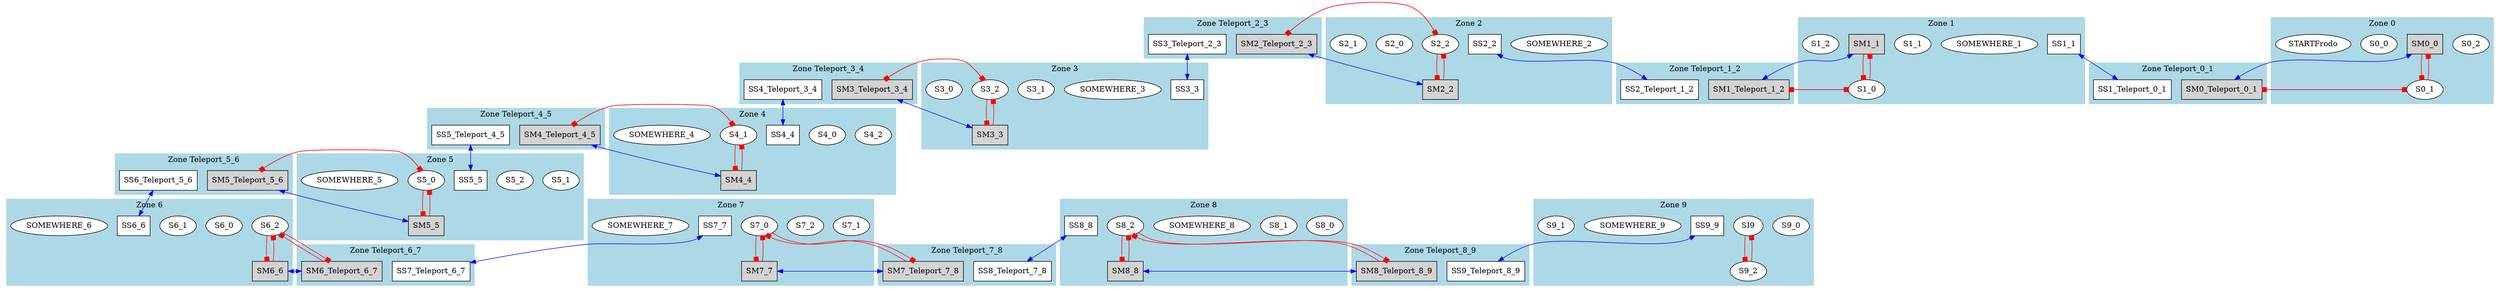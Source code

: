 digraph MiniDungeon{
  subgraph cluster_Teleport_5_6 {
    label = "Zone Teleport_5_6" ;
    style=filled;
    color=lightblue;
    node [style=filled,fillcolor=white];
    SS6_Teleport_5_6[shape=Square];
    SM5_Teleport_5_6[shape=Square,fillcolor=lightgrey];
  }
  subgraph cluster_Teleport_4_5 {
    label = "Zone Teleport_4_5" ;
    style=filled;
    color=lightblue;
    node [style=filled,fillcolor=white];
    SS5_Teleport_4_5[shape=Square];
    SM4_Teleport_4_5[shape=Square,fillcolor=lightgrey];
  }
  subgraph cluster_Teleport_3_4 {
    label = "Zone Teleport_3_4" ;
    style=filled;
    color=lightblue;
    node [style=filled,fillcolor=white];
    SS4_Teleport_3_4[shape=Square];
    SM3_Teleport_3_4[shape=Square,fillcolor=lightgrey];
  }
  subgraph cluster_Teleport_2_3 {
    label = "Zone Teleport_2_3" ;
    style=filled;
    color=lightblue;
    node [style=filled,fillcolor=white];
    SS3_Teleport_2_3[shape=Square];
    SM2_Teleport_2_3[shape=Square,fillcolor=lightgrey];
  }
  subgraph cluster_9 {
    label = "Zone 9" ;
    style=filled;
    color=lightblue;
    node [style=filled,fillcolor=white];
    S9_0;
    SI9;
    SS9_9[shape=Square];
    SOMEWHERE_9;
    S9_1;
    S9_2;
  }
  subgraph cluster_8 {
    label = "Zone 8" ;
    style=filled;
    color=lightblue;
    node [style=filled,fillcolor=white];
    S8_0;
    S8_1;
    SOMEWHERE_8;
    SS8_8[shape=Square];
    S8_2;
    SM8_8[shape=Square,fillcolor=lightgrey];
  }
  subgraph cluster_Teleport_8_9 {
    label = "Zone Teleport_8_9" ;
    style=filled;
    color=lightblue;
    node [style=filled,fillcolor=white];
    SS9_Teleport_8_9[shape=Square];
    SM8_Teleport_8_9[shape=Square,fillcolor=lightgrey];
  }
  subgraph cluster_7 {
    label = "Zone 7" ;
    style=filled;
    color=lightblue;
    node [style=filled,fillcolor=white];
    S7_1;
    S7_2;
    S7_0;
    SS7_7[shape=Square];
    SM7_7[shape=Square,fillcolor=lightgrey];
    SOMEWHERE_7;
  }
  subgraph cluster_6 {
    label = "Zone 6" ;
    style=filled;
    color=lightblue;
    node [style=filled,fillcolor=white];
    S6_2;
    S6_0;
    S6_1;
    SS6_6[shape=Square];
    SM6_6[shape=Square,fillcolor=lightgrey];
    SOMEWHERE_6;
  }
  subgraph cluster_5 {
    label = "Zone 5" ;
    style=filled;
    color=lightblue;
    node [style=filled,fillcolor=white];
    S5_1;
    S5_2;
    SS5_5[shape=Square];
    S5_0;
    SM5_5[shape=Square,fillcolor=lightgrey];
    SOMEWHERE_5;
  }
  subgraph cluster_4 {
    label = "Zone 4" ;
    style=filled;
    color=lightblue;
    node [style=filled,fillcolor=white];
    S4_2;
    S4_0;
    SS4_4[shape=Square];
    S4_1;
    SM4_4[shape=Square,fillcolor=lightgrey];
    SOMEWHERE_4;
  }
  subgraph cluster_3 {
    label = "Zone 3" ;
    style=filled;
    color=lightblue;
    node [style=filled,fillcolor=white];
    SS3_3[shape=Square];
    SOMEWHERE_3;
    S3_1;
    S3_2;
    S3_0;
    SM3_3[shape=Square,fillcolor=lightgrey];
  }
  subgraph cluster_Teleport_6_7 {
    label = "Zone Teleport_6_7" ;
    style=filled;
    color=lightblue;
    node [style=filled,fillcolor=white];
    SS7_Teleport_6_7[shape=Square];
    SM6_Teleport_6_7[shape=Square,fillcolor=lightgrey];
  }
  subgraph cluster_2 {
    label = "Zone 2" ;
    style=filled;
    color=lightblue;
    node [style=filled,fillcolor=white];
    SOMEWHERE_2;
    SS2_2[shape=Square];
    S2_2;
    S2_0;
    S2_1;
    SM2_2[shape=Square,fillcolor=lightgrey];
  }
  subgraph cluster_Teleport_7_8 {
    label = "Zone Teleport_7_8" ;
    style=filled;
    color=lightblue;
    node [style=filled,fillcolor=white];
    SS8_Teleport_7_8[shape=Square];
    SM7_Teleport_7_8[shape=Square,fillcolor=lightgrey];
  }
  subgraph cluster_1 {
    label = "Zone 1" ;
    style=filled;
    color=lightblue;
    node [style=filled,fillcolor=white];
    SS1_1[shape=Square];
    SOMEWHERE_1;
    S1_1;
    SM1_1[shape=Square,fillcolor=lightgrey];
    S1_2;
    S1_0;
  }
  subgraph cluster_0 {
    label = "Zone 0" ;
    style=filled;
    color=lightblue;
    node [style=filled,fillcolor=white];
    S0_2;
    SM0_0[shape=Square,fillcolor=lightgrey];
    S0_0;
    S0_1;
    STARTFrodo;
  }
  subgraph cluster_Teleport_0_1 {
    label = "Zone Teleport_0_1" ;
    style=filled;
    color=lightblue;
    node [style=filled,fillcolor=white];
    SS1_Teleport_0_1[shape=Square];
    SM0_Teleport_0_1[shape=Square,fillcolor=lightgrey];
  }
  subgraph cluster_Teleport_1_2 {
    label = "Zone Teleport_1_2" ;
    style=filled;
    color=lightblue;
    node [style=filled,fillcolor=white];
    SS2_Teleport_1_2[shape=Square];
    SM1_Teleport_1_2[shape=Square,fillcolor=lightgrey];
  }
  SS1_1 -> SS1_Teleport_0_1[dir=both,color=blue];
  SS3_Teleport_2_3 -> SS3_3[dir=both,color=blue];
  SS2_2 -> SS2_Teleport_1_2[dir=both,color=blue];
  SS5_Teleport_4_5 -> SS5_5[dir=both,color=blue];
  SS4_Teleport_3_4 -> SS4_4[dir=both,color=blue];
  SM1_1 -> SM1_Teleport_1_2[dir=both,color=blue];
  SS7_7 -> SS7_Teleport_6_7[dir=both,color=blue];
  SM0_0 -> SM0_Teleport_0_1[dir=both,color=blue];
  SS6_Teleport_5_6 -> SS6_6[dir=both,color=blue];
  SM3_Teleport_3_4 -> SM3_3[dir=both,color=blue];
  SS9_9 -> SS9_Teleport_8_9[dir=both,color=blue];
  SM2_Teleport_2_3 -> SM2_2[dir=both,color=blue];
  SS8_8 -> SS8_Teleport_7_8[dir=both,color=blue];
  SM5_Teleport_5_6 -> SM5_5[dir=both,color=blue];
  SM4_Teleport_4_5 -> SM4_4[dir=both,color=blue];
  SM7_7 -> SM7_Teleport_7_8[dir=both,color=blue];
  SM6_6 -> SM6_Teleport_6_7[dir=both,color=blue];
  SM8_8 -> SM8_Teleport_8_9[dir=both,color=blue];
  SI9 -> S9_2[arrowhead=box,color=red];
  S0_1 -> SM0_0[arrowhead=box,color=red];
  S0_1 -> SM0_Teleport_0_1[arrowhead=box,color=red];
  S1_0 -> SM1_1[arrowhead=box,color=red];
  S1_0 -> SM1_Teleport_1_2[arrowhead=box,color=red];
  S6_2 -> SM6_6[arrowhead=box,color=red];
  S6_2 -> SM6_Teleport_6_7[arrowhead=box,color=red];
  S7_0 -> SM7_7[arrowhead=box,color=red];
  S7_0 -> SM7_Teleport_7_8[arrowhead=box,color=red];
  S2_2 -> SM2_Teleport_2_3[arrowhead=box,color=red];
  S2_2 -> SM2_2[arrowhead=box,color=red];
  S3_2 -> SM3_Teleport_3_4[arrowhead=box,color=red];
  S3_2 -> SM3_3[arrowhead=box,color=red];
  S4_1 -> SM4_Teleport_4_5[arrowhead=box,color=red];
  S4_1 -> SM4_4[arrowhead=box,color=red];
  S5_0 -> SM5_Teleport_5_6[arrowhead=box,color=red];
  S5_0 -> SM5_5[arrowhead=box,color=red];
  SM1_1 -> S1_0[arrowhead=box,color=red];
  SM1_Teleport_1_2 -> S1_0[arrowhead=box,color=red];
  SM0_0 -> S0_1[arrowhead=box,color=red];
  SM0_Teleport_0_1 -> S0_1[arrowhead=box,color=red];
  SM3_Teleport_3_4 -> S3_2[arrowhead=box,color=red];
  SM3_3 -> S3_2[arrowhead=box,color=red];
  SM2_Teleport_2_3 -> S2_2[arrowhead=box,color=red];
  SM2_2 -> S2_2[arrowhead=box,color=red];
  SM5_Teleport_5_6 -> S5_0[arrowhead=box,color=red];
  SM5_5 -> S5_0[arrowhead=box,color=red];
  SM4_Teleport_4_5 -> S4_1[arrowhead=box,color=red];
  SM4_4 -> S4_1[arrowhead=box,color=red];
  SM7_7 -> S7_0[arrowhead=box,color=red];
  SM7_Teleport_7_8 -> S7_0[arrowhead=box,color=red];
  SM6_6 -> S6_2[arrowhead=box,color=red];
  SM6_Teleport_6_7 -> S6_2[arrowhead=box,color=red];
  S8_2 -> SM8_8[arrowhead=box,color=red];
  S8_2 -> SM8_Teleport_8_9[arrowhead=box,color=red];
  SM8_8 -> S8_2[arrowhead=box,color=red];
  SM8_Teleport_8_9 -> S8_2[arrowhead=box,color=red];
  S9_2 -> SI9[arrowhead=box,color=red];
}